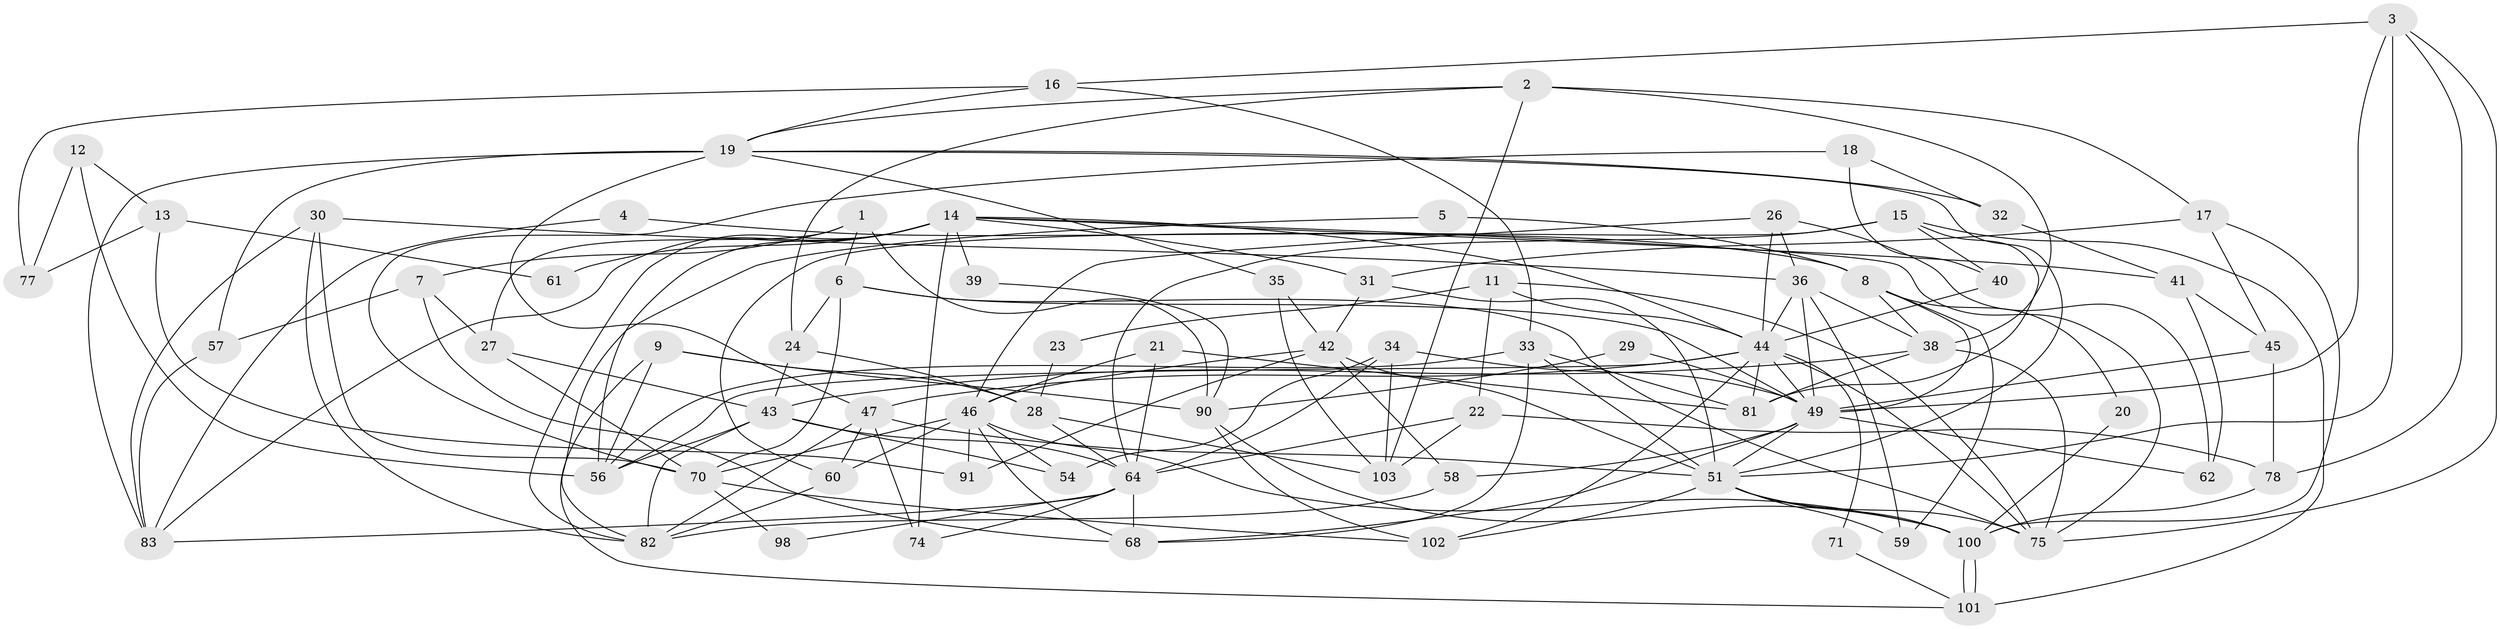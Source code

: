 // original degree distribution, {5: 0.23076923076923078, 3: 0.2692307692307692, 2: 0.10576923076923077, 4: 0.28846153846153844, 6: 0.07692307692307693, 8: 0.009615384615384616, 7: 0.019230769230769232}
// Generated by graph-tools (version 1.1) at 2025/18/03/04/25 18:18:37]
// undirected, 72 vertices, 171 edges
graph export_dot {
graph [start="1"]
  node [color=gray90,style=filled];
  1;
  2;
  3 [super="+93"];
  4;
  5;
  6;
  7 [super="+10"];
  8 [super="+96"];
  9;
  11;
  12;
  13;
  14 [super="+79"];
  15 [super="+63+25"];
  16;
  17 [super="+37"];
  18;
  19 [super="+66"];
  20;
  21;
  22;
  23;
  24;
  26 [super="+67"];
  27;
  28;
  29;
  30;
  31;
  32;
  33;
  34;
  35;
  36 [super="+55"];
  38 [super="+73"];
  39;
  40;
  41;
  42 [super="+97+65"];
  43 [super="+53"];
  44 [super="+86+84+87"];
  45;
  46 [super="+72+50"];
  47 [super="+48"];
  49 [super="+85"];
  51 [super="+52+88"];
  54;
  56 [super="+99"];
  57;
  58;
  59;
  60;
  61;
  62;
  64 [super="+92+95"];
  68 [super="+76"];
  70;
  71;
  74;
  75 [super="+89"];
  77;
  78;
  81;
  82 [super="+94"];
  83;
  90;
  91;
  98;
  100 [super="+104"];
  101;
  102;
  103;
  1 -- 6;
  1 -- 7 [weight=2];
  1 -- 27;
  1 -- 90;
  2 -- 24;
  2 -- 38;
  2 -- 103;
  2 -- 17;
  2 -- 19;
  3 -- 16;
  3 -- 51;
  3 -- 75;
  3 -- 78;
  3 -- 49;
  4 -- 8;
  4 -- 83;
  5 -- 8 [weight=2];
  5 -- 82;
  6 -- 70;
  6 -- 75;
  6 -- 24;
  6 -- 49;
  7 -- 27;
  7 -- 57;
  7 -- 68;
  8 -- 59;
  8 -- 20;
  8 -- 38;
  8 -- 49;
  9 -- 56;
  9 -- 28;
  9 -- 90;
  9 -- 101;
  11 -- 22;
  11 -- 75;
  11 -- 23;
  11 -- 44;
  12 -- 13;
  12 -- 56;
  12 -- 77;
  13 -- 77;
  13 -- 91;
  13 -- 61;
  14 -- 44;
  14 -- 39;
  14 -- 61;
  14 -- 82;
  14 -- 83;
  14 -- 56;
  14 -- 41;
  14 -- 74;
  14 -- 75;
  14 -- 31;
  15 -- 81;
  15 -- 40;
  15 -- 64 [weight=2];
  15 -- 101;
  15 -- 60;
  16 -- 33;
  16 -- 19;
  16 -- 77;
  17 -- 100;
  17 -- 45;
  17 -- 31;
  18 -- 40;
  18 -- 32;
  18 -- 70;
  19 -- 32;
  19 -- 35;
  19 -- 57;
  19 -- 47;
  19 -- 83;
  19 -- 51;
  20 -- 100;
  21 -- 81;
  21 -- 64;
  21 -- 46;
  22 -- 103;
  22 -- 78;
  22 -- 64;
  23 -- 28;
  24 -- 28;
  24 -- 43;
  26 -- 62;
  26 -- 46;
  26 -- 36;
  26 -- 44;
  27 -- 70;
  27 -- 43;
  28 -- 103;
  28 -- 64;
  29 -- 90;
  29 -- 49;
  30 -- 70;
  30 -- 36;
  30 -- 83;
  30 -- 82;
  31 -- 42;
  31 -- 51;
  32 -- 41;
  33 -- 68;
  33 -- 56;
  33 -- 81;
  33 -- 51;
  34 -- 54;
  34 -- 49;
  34 -- 103;
  34 -- 64;
  35 -- 103;
  35 -- 42;
  36 -- 59;
  36 -- 49;
  36 -- 38;
  36 -- 44;
  38 -- 81;
  38 -- 75;
  38 -- 43;
  39 -- 90;
  40 -- 44;
  41 -- 45;
  41 -- 62;
  42 -- 91;
  42 -- 46;
  42 -- 51;
  42 -- 58;
  43 -- 54 [weight=2];
  43 -- 56;
  43 -- 82;
  43 -- 64;
  44 -- 71;
  44 -- 102;
  44 -- 81;
  44 -- 49;
  44 -- 56;
  44 -- 75;
  44 -- 47;
  45 -- 49;
  45 -- 78;
  46 -- 70;
  46 -- 100;
  46 -- 54;
  46 -- 91;
  46 -- 60;
  46 -- 68;
  47 -- 51;
  47 -- 74;
  47 -- 60;
  47 -- 82;
  49 -- 51;
  49 -- 68;
  49 -- 58;
  49 -- 62;
  51 -- 59;
  51 -- 102;
  51 -- 75;
  51 -- 100;
  57 -- 83;
  58 -- 82;
  60 -- 82;
  64 -- 98;
  64 -- 68;
  64 -- 83;
  64 -- 74;
  70 -- 98;
  70 -- 102;
  71 -- 101;
  78 -- 100 [weight=2];
  90 -- 102;
  90 -- 100;
  100 -- 101;
  100 -- 101;
}
